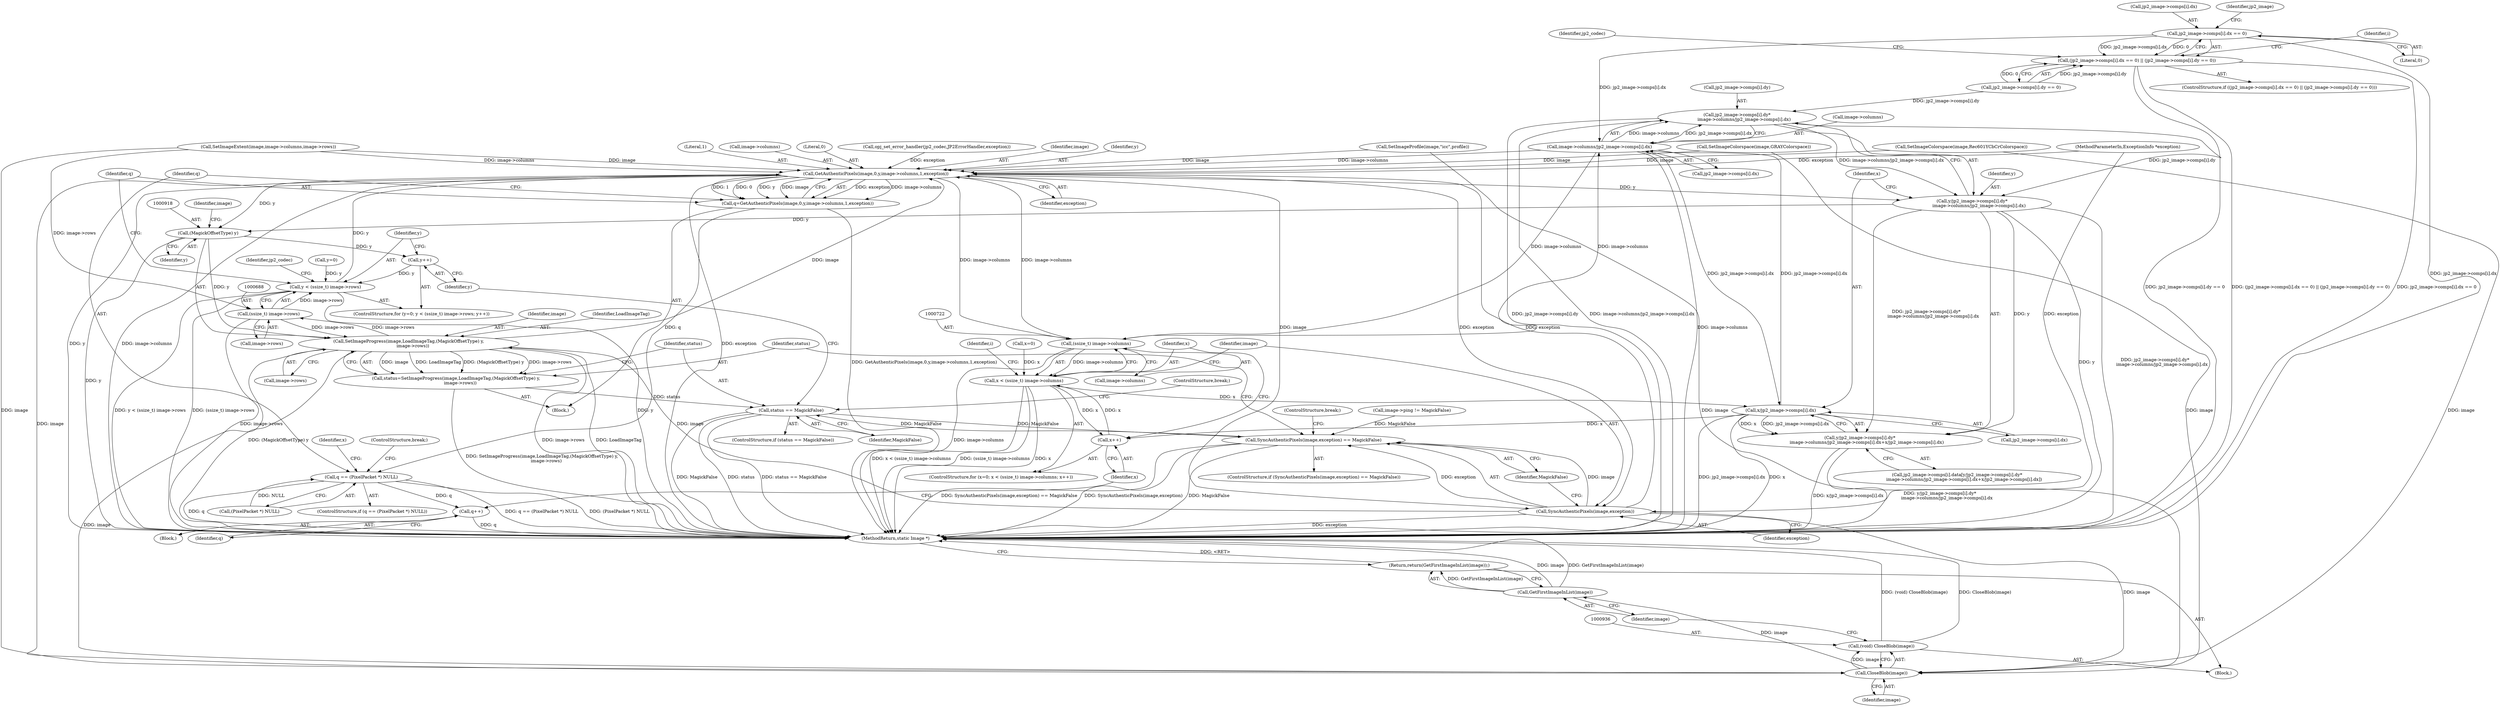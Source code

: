 digraph "0_ImageMagick_acee073df34aa4d491bf5cb74d3a15fc80f0a3aa@array" {
"1000504" [label="(Call,jp2_image->comps[i].dx == 0)"];
"1000503" [label="(Call,(jp2_image->comps[i].dx == 0) || (jp2_image->comps[i].dy == 0))"];
"1000787" [label="(Call,image->columns/jp2_image->comps[i].dx)"];
"1000699" [label="(Call,GetAuthenticPixels(image,0,y,image->columns,1,exception))"];
"1000697" [label="(Call,q=GetAuthenticPixels(image,0,y,image->columns,1,exception))"];
"1000709" [label="(Call,q == (PixelPacket *) NULL)"];
"1000903" [label="(Call,q++)"];
"1000721" [label="(Call,(ssize_t) image->columns)"];
"1000719" [label="(Call,x < (ssize_t) image->columns)"];
"1000726" [label="(Call,x++)"];
"1000798" [label="(Call,x/jp2_image->comps[i].dx)"];
"1000776" [label="(Call,y/jp2_image->comps[i].dy*\n          image->columns/jp2_image->comps[i].dx+x/jp2_image->comps[i].dx)"];
"1000777" [label="(Call,y/jp2_image->comps[i].dy*\n          image->columns/jp2_image->comps[i].dx)"];
"1000917" [label="(Call,(MagickOffsetType) y)"];
"1000692" [label="(Call,y++)"];
"1000685" [label="(Call,y < (ssize_t) image->rows)"];
"1000914" [label="(Call,SetImageProgress(image,LoadImageTag,(MagickOffsetType) y,\n      image->rows))"];
"1000687" [label="(Call,(ssize_t) image->rows)"];
"1000912" [label="(Call,status=SetImageProgress(image,LoadImageTag,(MagickOffsetType) y,\n      image->rows))"];
"1000924" [label="(Call,status == MagickFalse)"];
"1000906" [label="(Call,SyncAuthenticPixels(image,exception) == MagickFalse)"];
"1000937" [label="(Call,CloseBlob(image))"];
"1000935" [label="(Call,(void) CloseBlob(image))"];
"1000940" [label="(Call,GetFirstImageInList(image))"];
"1000939" [label="(Return,return(GetFirstImageInList(image));)"];
"1000907" [label="(Call,SyncAuthenticPixels(image,exception))"];
"1000779" [label="(Call,jp2_image->comps[i].dy*\n          image->columns/jp2_image->comps[i].dx)"];
"1000919" [label="(Identifier,y)"];
"1000714" [label="(ControlStructure,break;)"];
"1000711" [label="(Call,(PixelPacket *) NULL)"];
"1000717" [label="(Identifier,x)"];
"1000243" [label="(Call,opj_set_error_handler(jp2_codec,JP2ErrorHandler,exception))"];
"1000681" [label="(ControlStructure,for (y=0; y < (ssize_t) image->rows; y++))"];
"1000505" [label="(Call,jp2_image->comps[i].dx)"];
"1000920" [label="(Call,image->rows)"];
"1000909" [label="(Identifier,exception)"];
"1000726" [label="(Call,x++)"];
"1000732" [label="(Identifier,i)"];
"1000905" [label="(ControlStructure,if (SyncAuthenticPixels(image,exception) == MagickFalse))"];
"1000904" [label="(Identifier,q)"];
"1000780" [label="(Call,jp2_image->comps[i].dy)"];
"1000800" [label="(Call,jp2_image->comps[i].dx)"];
"1000906" [label="(Call,SyncAuthenticPixels(image,exception) == MagickFalse)"];
"1000709" [label="(Call,q == (PixelPacket *) NULL)"];
"1000924" [label="(Call,status == MagickFalse)"];
"1000685" [label="(Call,y < (ssize_t) image->rows)"];
"1000512" [label="(Literal,0)"];
"1000791" [label="(Call,jp2_image->comps[i].dx)"];
"1000503" [label="(Call,(jp2_image->comps[i].dx == 0) || (jp2_image->comps[i].dy == 0))"];
"1000923" [label="(ControlStructure,if (status == MagickFalse))"];
"1000942" [label="(MethodReturn,static Image *)"];
"1000929" [label="(Identifier,jp2_codec)"];
"1000799" [label="(Identifier,x)"];
"1000700" [label="(Identifier,image)"];
"1000911" [label="(ControlStructure,break;)"];
"1000513" [label="(Call,jp2_image->comps[i].dy == 0)"];
"1000940" [label="(Call,GetFirstImageInList(image))"];
"1000719" [label="(Call,x < (ssize_t) image->columns)"];
"1000787" [label="(Call,image->columns/jp2_image->comps[i].dx)"];
"1000707" [label="(Identifier,exception)"];
"1000917" [label="(Call,(MagickOffsetType) y)"];
"1000925" [label="(Identifier,status)"];
"1000702" [label="(Identifier,y)"];
"1000682" [label="(Call,y=0)"];
"1000778" [label="(Identifier,y)"];
"1000910" [label="(Identifier,MagickFalse)"];
"1000703" [label="(Call,image->columns)"];
"1000728" [label="(Block,)"];
"1000941" [label="(Identifier,image)"];
"1000926" [label="(Identifier,MagickFalse)"];
"1000914" [label="(Call,SetImageProgress(image,LoadImageTag,(MagickOffsetType) y,\n      image->rows))"];
"1000779" [label="(Call,jp2_image->comps[i].dy*\n          image->columns/jp2_image->comps[i].dx)"];
"1000721" [label="(Call,(ssize_t) image->columns)"];
"1000938" [label="(Identifier,image)"];
"1000710" [label="(Identifier,q)"];
"1000517" [label="(Identifier,jp2_image)"];
"1000600" [label="(Call,SetImageColorspace(image,GRAYColorspace))"];
"1000915" [label="(Identifier,image)"];
"1000108" [label="(Block,)"];
"1000777" [label="(Call,y/jp2_image->comps[i].dy*\n          image->columns/jp2_image->comps[i].dx)"];
"1000939" [label="(Return,return(GetFirstImageInList(image));)"];
"1000621" [label="(Call,SetImageColorspace(image,Rec601YCbCrColorspace))"];
"1000776" [label="(Call,y/jp2_image->comps[i].dy*\n          image->columns/jp2_image->comps[i].dx+x/jp2_image->comps[i].dx)"];
"1000107" [label="(MethodParameterIn,ExceptionInfo *exception)"];
"1000706" [label="(Literal,1)"];
"1000699" [label="(Call,GetAuthenticPixels(image,0,y,image->columns,1,exception))"];
"1000937" [label="(Call,CloseBlob(image))"];
"1000692" [label="(Call,y++)"];
"1000665" [label="(Call,image->ping != MagickFalse)"];
"1000689" [label="(Call,image->rows)"];
"1000715" [label="(ControlStructure,for (x=0; x < (ssize_t) image->columns; x++))"];
"1000908" [label="(Identifier,image)"];
"1000768" [label="(Call,jp2_image->comps[i].data[y/jp2_image->comps[i].dy*\n          image->columns/jp2_image->comps[i].dx+x/jp2_image->comps[i].dx])"];
"1000524" [label="(Identifier,jp2_codec)"];
"1000708" [label="(ControlStructure,if (q == (PixelPacket *) NULL))"];
"1000686" [label="(Identifier,y)"];
"1000916" [label="(Identifier,LoadImageTag)"];
"1000912" [label="(Call,status=SetImageProgress(image,LoadImageTag,(MagickOffsetType) y,\n      image->rows))"];
"1000697" [label="(Call,q=GetAuthenticPixels(image,0,y,image->columns,1,exception))"];
"1000913" [label="(Identifier,status)"];
"1000500" [label="(Identifier,i)"];
"1000903" [label="(Call,q++)"];
"1000693" [label="(Identifier,y)"];
"1000798" [label="(Call,x/jp2_image->comps[i].dx)"];
"1000727" [label="(Identifier,x)"];
"1000660" [label="(Call,SetImageProfile(image,\"icc\",profile))"];
"1000502" [label="(ControlStructure,if ((jp2_image->comps[i].dx == 0) || (jp2_image->comps[i].dy == 0)))"];
"1000694" [label="(Block,)"];
"1000701" [label="(Literal,0)"];
"1000698" [label="(Identifier,q)"];
"1000504" [label="(Call,jp2_image->comps[i].dx == 0)"];
"1000716" [label="(Call,x=0)"];
"1000935" [label="(Call,(void) CloseBlob(image))"];
"1000907" [label="(Call,SyncAuthenticPixels(image,exception))"];
"1000927" [label="(ControlStructure,break;)"];
"1000723" [label="(Call,image->columns)"];
"1000921" [label="(Identifier,image)"];
"1000788" [label="(Call,image->columns)"];
"1000566" [label="(Call,SetImageExtent(image,image->columns,image->rows))"];
"1000687" [label="(Call,(ssize_t) image->rows)"];
"1000720" [label="(Identifier,x)"];
"1000504" -> "1000503"  [label="AST: "];
"1000504" -> "1000512"  [label="CFG: "];
"1000505" -> "1000504"  [label="AST: "];
"1000512" -> "1000504"  [label="AST: "];
"1000517" -> "1000504"  [label="CFG: "];
"1000503" -> "1000504"  [label="CFG: "];
"1000504" -> "1000942"  [label="DDG: jp2_image->comps[i].dx"];
"1000504" -> "1000503"  [label="DDG: jp2_image->comps[i].dx"];
"1000504" -> "1000503"  [label="DDG: 0"];
"1000504" -> "1000787"  [label="DDG: jp2_image->comps[i].dx"];
"1000503" -> "1000502"  [label="AST: "];
"1000503" -> "1000513"  [label="CFG: "];
"1000513" -> "1000503"  [label="AST: "];
"1000524" -> "1000503"  [label="CFG: "];
"1000500" -> "1000503"  [label="CFG: "];
"1000503" -> "1000942"  [label="DDG: jp2_image->comps[i].dy == 0"];
"1000503" -> "1000942"  [label="DDG: (jp2_image->comps[i].dx == 0) || (jp2_image->comps[i].dy == 0)"];
"1000503" -> "1000942"  [label="DDG: jp2_image->comps[i].dx == 0"];
"1000513" -> "1000503"  [label="DDG: jp2_image->comps[i].dy"];
"1000513" -> "1000503"  [label="DDG: 0"];
"1000787" -> "1000779"  [label="AST: "];
"1000787" -> "1000791"  [label="CFG: "];
"1000788" -> "1000787"  [label="AST: "];
"1000791" -> "1000787"  [label="AST: "];
"1000779" -> "1000787"  [label="CFG: "];
"1000787" -> "1000942"  [label="DDG: image->columns"];
"1000787" -> "1000699"  [label="DDG: image->columns"];
"1000787" -> "1000721"  [label="DDG: image->columns"];
"1000787" -> "1000779"  [label="DDG: image->columns"];
"1000787" -> "1000779"  [label="DDG: jp2_image->comps[i].dx"];
"1000721" -> "1000787"  [label="DDG: image->columns"];
"1000798" -> "1000787"  [label="DDG: jp2_image->comps[i].dx"];
"1000787" -> "1000798"  [label="DDG: jp2_image->comps[i].dx"];
"1000699" -> "1000697"  [label="AST: "];
"1000699" -> "1000707"  [label="CFG: "];
"1000700" -> "1000699"  [label="AST: "];
"1000701" -> "1000699"  [label="AST: "];
"1000702" -> "1000699"  [label="AST: "];
"1000703" -> "1000699"  [label="AST: "];
"1000706" -> "1000699"  [label="AST: "];
"1000707" -> "1000699"  [label="AST: "];
"1000697" -> "1000699"  [label="CFG: "];
"1000699" -> "1000942"  [label="DDG: y"];
"1000699" -> "1000942"  [label="DDG: image->columns"];
"1000699" -> "1000942"  [label="DDG: exception"];
"1000699" -> "1000697"  [label="DDG: exception"];
"1000699" -> "1000697"  [label="DDG: image->columns"];
"1000699" -> "1000697"  [label="DDG: 1"];
"1000699" -> "1000697"  [label="DDG: 0"];
"1000699" -> "1000697"  [label="DDG: y"];
"1000699" -> "1000697"  [label="DDG: image"];
"1000621" -> "1000699"  [label="DDG: image"];
"1000660" -> "1000699"  [label="DDG: image"];
"1000566" -> "1000699"  [label="DDG: image"];
"1000566" -> "1000699"  [label="DDG: image->columns"];
"1000914" -> "1000699"  [label="DDG: image"];
"1000600" -> "1000699"  [label="DDG: image"];
"1000685" -> "1000699"  [label="DDG: y"];
"1000721" -> "1000699"  [label="DDG: image->columns"];
"1000243" -> "1000699"  [label="DDG: exception"];
"1000907" -> "1000699"  [label="DDG: exception"];
"1000107" -> "1000699"  [label="DDG: exception"];
"1000699" -> "1000721"  [label="DDG: image->columns"];
"1000699" -> "1000777"  [label="DDG: y"];
"1000699" -> "1000907"  [label="DDG: image"];
"1000699" -> "1000907"  [label="DDG: exception"];
"1000699" -> "1000917"  [label="DDG: y"];
"1000699" -> "1000937"  [label="DDG: image"];
"1000697" -> "1000694"  [label="AST: "];
"1000698" -> "1000697"  [label="AST: "];
"1000710" -> "1000697"  [label="CFG: "];
"1000697" -> "1000942"  [label="DDG: GetAuthenticPixels(image,0,y,image->columns,1,exception)"];
"1000697" -> "1000709"  [label="DDG: q"];
"1000709" -> "1000708"  [label="AST: "];
"1000709" -> "1000711"  [label="CFG: "];
"1000710" -> "1000709"  [label="AST: "];
"1000711" -> "1000709"  [label="AST: "];
"1000714" -> "1000709"  [label="CFG: "];
"1000717" -> "1000709"  [label="CFG: "];
"1000709" -> "1000942"  [label="DDG: q == (PixelPacket *) NULL"];
"1000709" -> "1000942"  [label="DDG: (PixelPacket *) NULL"];
"1000709" -> "1000942"  [label="DDG: q"];
"1000711" -> "1000709"  [label="DDG: NULL"];
"1000709" -> "1000903"  [label="DDG: q"];
"1000903" -> "1000728"  [label="AST: "];
"1000903" -> "1000904"  [label="CFG: "];
"1000904" -> "1000903"  [label="AST: "];
"1000727" -> "1000903"  [label="CFG: "];
"1000903" -> "1000942"  [label="DDG: q"];
"1000721" -> "1000719"  [label="AST: "];
"1000721" -> "1000723"  [label="CFG: "];
"1000722" -> "1000721"  [label="AST: "];
"1000723" -> "1000721"  [label="AST: "];
"1000719" -> "1000721"  [label="CFG: "];
"1000721" -> "1000942"  [label="DDG: image->columns"];
"1000721" -> "1000719"  [label="DDG: image->columns"];
"1000719" -> "1000715"  [label="AST: "];
"1000720" -> "1000719"  [label="AST: "];
"1000732" -> "1000719"  [label="CFG: "];
"1000908" -> "1000719"  [label="CFG: "];
"1000719" -> "1000942"  [label="DDG: (ssize_t) image->columns"];
"1000719" -> "1000942"  [label="DDG: x"];
"1000719" -> "1000942"  [label="DDG: x < (ssize_t) image->columns"];
"1000726" -> "1000719"  [label="DDG: x"];
"1000716" -> "1000719"  [label="DDG: x"];
"1000719" -> "1000726"  [label="DDG: x"];
"1000719" -> "1000798"  [label="DDG: x"];
"1000726" -> "1000715"  [label="AST: "];
"1000726" -> "1000727"  [label="CFG: "];
"1000727" -> "1000726"  [label="AST: "];
"1000720" -> "1000726"  [label="CFG: "];
"1000798" -> "1000726"  [label="DDG: x"];
"1000798" -> "1000776"  [label="AST: "];
"1000798" -> "1000800"  [label="CFG: "];
"1000799" -> "1000798"  [label="AST: "];
"1000800" -> "1000798"  [label="AST: "];
"1000776" -> "1000798"  [label="CFG: "];
"1000798" -> "1000942"  [label="DDG: jp2_image->comps[i].dx"];
"1000798" -> "1000942"  [label="DDG: x"];
"1000798" -> "1000776"  [label="DDG: x"];
"1000798" -> "1000776"  [label="DDG: jp2_image->comps[i].dx"];
"1000776" -> "1000768"  [label="AST: "];
"1000777" -> "1000776"  [label="AST: "];
"1000768" -> "1000776"  [label="CFG: "];
"1000776" -> "1000942"  [label="DDG: y/jp2_image->comps[i].dy*\n          image->columns/jp2_image->comps[i].dx"];
"1000776" -> "1000942"  [label="DDG: x/jp2_image->comps[i].dx"];
"1000777" -> "1000776"  [label="DDG: y"];
"1000777" -> "1000776"  [label="DDG: jp2_image->comps[i].dy*\n          image->columns/jp2_image->comps[i].dx"];
"1000777" -> "1000779"  [label="CFG: "];
"1000778" -> "1000777"  [label="AST: "];
"1000779" -> "1000777"  [label="AST: "];
"1000799" -> "1000777"  [label="CFG: "];
"1000777" -> "1000942"  [label="DDG: y"];
"1000777" -> "1000942"  [label="DDG: jp2_image->comps[i].dy*\n          image->columns/jp2_image->comps[i].dx"];
"1000779" -> "1000777"  [label="DDG: jp2_image->comps[i].dy"];
"1000779" -> "1000777"  [label="DDG: image->columns/jp2_image->comps[i].dx"];
"1000777" -> "1000917"  [label="DDG: y"];
"1000917" -> "1000914"  [label="AST: "];
"1000917" -> "1000919"  [label="CFG: "];
"1000918" -> "1000917"  [label="AST: "];
"1000919" -> "1000917"  [label="AST: "];
"1000921" -> "1000917"  [label="CFG: "];
"1000917" -> "1000942"  [label="DDG: y"];
"1000917" -> "1000692"  [label="DDG: y"];
"1000917" -> "1000914"  [label="DDG: y"];
"1000692" -> "1000681"  [label="AST: "];
"1000692" -> "1000693"  [label="CFG: "];
"1000693" -> "1000692"  [label="AST: "];
"1000686" -> "1000692"  [label="CFG: "];
"1000692" -> "1000685"  [label="DDG: y"];
"1000685" -> "1000681"  [label="AST: "];
"1000685" -> "1000687"  [label="CFG: "];
"1000686" -> "1000685"  [label="AST: "];
"1000687" -> "1000685"  [label="AST: "];
"1000698" -> "1000685"  [label="CFG: "];
"1000929" -> "1000685"  [label="CFG: "];
"1000685" -> "1000942"  [label="DDG: y < (ssize_t) image->rows"];
"1000685" -> "1000942"  [label="DDG: (ssize_t) image->rows"];
"1000685" -> "1000942"  [label="DDG: y"];
"1000682" -> "1000685"  [label="DDG: y"];
"1000687" -> "1000685"  [label="DDG: image->rows"];
"1000914" -> "1000912"  [label="AST: "];
"1000914" -> "1000920"  [label="CFG: "];
"1000915" -> "1000914"  [label="AST: "];
"1000916" -> "1000914"  [label="AST: "];
"1000920" -> "1000914"  [label="AST: "];
"1000912" -> "1000914"  [label="CFG: "];
"1000914" -> "1000942"  [label="DDG: image->rows"];
"1000914" -> "1000942"  [label="DDG: LoadImageTag"];
"1000914" -> "1000942"  [label="DDG: (MagickOffsetType) y"];
"1000914" -> "1000687"  [label="DDG: image->rows"];
"1000914" -> "1000912"  [label="DDG: image"];
"1000914" -> "1000912"  [label="DDG: LoadImageTag"];
"1000914" -> "1000912"  [label="DDG: (MagickOffsetType) y"];
"1000914" -> "1000912"  [label="DDG: image->rows"];
"1000907" -> "1000914"  [label="DDG: image"];
"1000687" -> "1000914"  [label="DDG: image->rows"];
"1000914" -> "1000937"  [label="DDG: image"];
"1000687" -> "1000689"  [label="CFG: "];
"1000688" -> "1000687"  [label="AST: "];
"1000689" -> "1000687"  [label="AST: "];
"1000687" -> "1000942"  [label="DDG: image->rows"];
"1000566" -> "1000687"  [label="DDG: image->rows"];
"1000912" -> "1000694"  [label="AST: "];
"1000913" -> "1000912"  [label="AST: "];
"1000925" -> "1000912"  [label="CFG: "];
"1000912" -> "1000942"  [label="DDG: SetImageProgress(image,LoadImageTag,(MagickOffsetType) y,\n      image->rows)"];
"1000912" -> "1000924"  [label="DDG: status"];
"1000924" -> "1000923"  [label="AST: "];
"1000924" -> "1000926"  [label="CFG: "];
"1000925" -> "1000924"  [label="AST: "];
"1000926" -> "1000924"  [label="AST: "];
"1000927" -> "1000924"  [label="CFG: "];
"1000693" -> "1000924"  [label="CFG: "];
"1000924" -> "1000942"  [label="DDG: MagickFalse"];
"1000924" -> "1000942"  [label="DDG: status"];
"1000924" -> "1000942"  [label="DDG: status == MagickFalse"];
"1000924" -> "1000906"  [label="DDG: MagickFalse"];
"1000906" -> "1000924"  [label="DDG: MagickFalse"];
"1000906" -> "1000905"  [label="AST: "];
"1000906" -> "1000910"  [label="CFG: "];
"1000907" -> "1000906"  [label="AST: "];
"1000910" -> "1000906"  [label="AST: "];
"1000911" -> "1000906"  [label="CFG: "];
"1000913" -> "1000906"  [label="CFG: "];
"1000906" -> "1000942"  [label="DDG: SyncAuthenticPixels(image,exception) == MagickFalse"];
"1000906" -> "1000942"  [label="DDG: SyncAuthenticPixels(image,exception)"];
"1000906" -> "1000942"  [label="DDG: MagickFalse"];
"1000907" -> "1000906"  [label="DDG: image"];
"1000907" -> "1000906"  [label="DDG: exception"];
"1000665" -> "1000906"  [label="DDG: MagickFalse"];
"1000937" -> "1000935"  [label="AST: "];
"1000937" -> "1000938"  [label="CFG: "];
"1000938" -> "1000937"  [label="AST: "];
"1000935" -> "1000937"  [label="CFG: "];
"1000937" -> "1000935"  [label="DDG: image"];
"1000621" -> "1000937"  [label="DDG: image"];
"1000660" -> "1000937"  [label="DDG: image"];
"1000907" -> "1000937"  [label="DDG: image"];
"1000566" -> "1000937"  [label="DDG: image"];
"1000600" -> "1000937"  [label="DDG: image"];
"1000937" -> "1000940"  [label="DDG: image"];
"1000935" -> "1000108"  [label="AST: "];
"1000936" -> "1000935"  [label="AST: "];
"1000941" -> "1000935"  [label="CFG: "];
"1000935" -> "1000942"  [label="DDG: (void) CloseBlob(image)"];
"1000935" -> "1000942"  [label="DDG: CloseBlob(image)"];
"1000940" -> "1000939"  [label="AST: "];
"1000940" -> "1000941"  [label="CFG: "];
"1000941" -> "1000940"  [label="AST: "];
"1000939" -> "1000940"  [label="CFG: "];
"1000940" -> "1000942"  [label="DDG: image"];
"1000940" -> "1000942"  [label="DDG: GetFirstImageInList(image)"];
"1000940" -> "1000939"  [label="DDG: GetFirstImageInList(image)"];
"1000939" -> "1000108"  [label="AST: "];
"1000942" -> "1000939"  [label="CFG: "];
"1000939" -> "1000942"  [label="DDG: <RET>"];
"1000907" -> "1000909"  [label="CFG: "];
"1000908" -> "1000907"  [label="AST: "];
"1000909" -> "1000907"  [label="AST: "];
"1000910" -> "1000907"  [label="CFG: "];
"1000907" -> "1000942"  [label="DDG: exception"];
"1000107" -> "1000907"  [label="DDG: exception"];
"1000780" -> "1000779"  [label="AST: "];
"1000779" -> "1000942"  [label="DDG: jp2_image->comps[i].dy"];
"1000779" -> "1000942"  [label="DDG: image->columns/jp2_image->comps[i].dx"];
"1000513" -> "1000779"  [label="DDG: jp2_image->comps[i].dy"];
}
